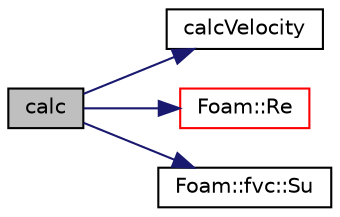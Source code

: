 digraph "calc"
{
  bgcolor="transparent";
  edge [fontname="Helvetica",fontsize="10",labelfontname="Helvetica",labelfontsize="10"];
  node [fontname="Helvetica",fontsize="10",shape=record];
  rankdir="LR";
  Node272 [label="calc",height=0.2,width=0.4,color="black", fillcolor="grey75", style="filled", fontcolor="black"];
  Node272 -> Node273 [color="midnightblue",fontsize="10",style="solid",fontname="Helvetica"];
  Node273 [label="calcVelocity",height=0.2,width=0.4,color="black",URL="$a25005.html#af792d5cbe91e8b46f512b43321fdf75e",tooltip="Calculate new particle velocity. "];
  Node272 -> Node274 [color="midnightblue",fontsize="10",style="solid",fontname="Helvetica"];
  Node274 [label="Foam::Re",height=0.2,width=0.4,color="red",URL="$a21851.html#affa366970bcbe0f7ccf7c85557a3e12b"];
  Node272 -> Node277 [color="midnightblue",fontsize="10",style="solid",fontname="Helvetica"];
  Node277 [label="Foam::fvc::Su",height=0.2,width=0.4,color="black",URL="$a21861.html#ac92e296062b7b025a96b82351c1d9b89"];
}
